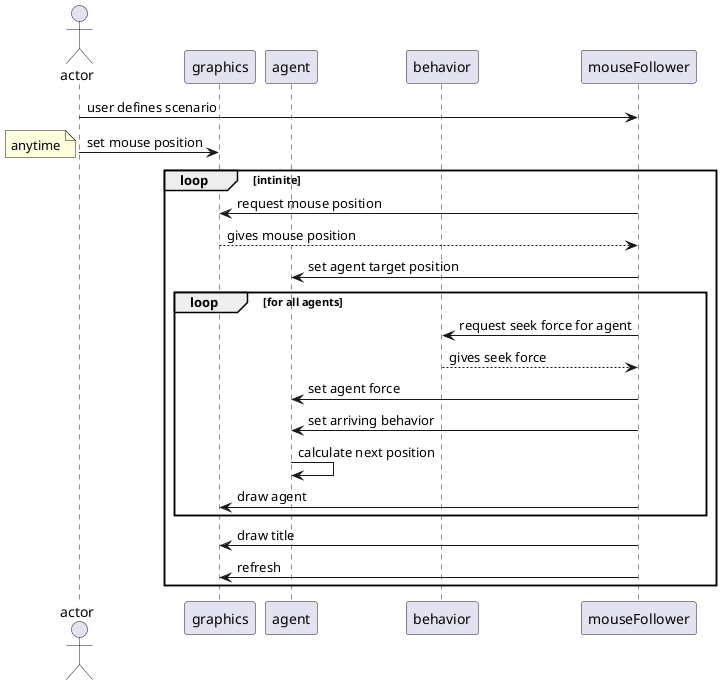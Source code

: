 @startuml
actor actor as user
participant graphics as view
participant agent as agent
participant behavior as steeringBehavior
participant mouseFollower as mF

user -> mF: user defines scenario
user -> view:  set mouse position
note left: anytime
loop intinite    
    mF -> view: request mouse position
    view --> mF: gives mouse position
    mF -> agent: set agent target position
    loop for all agents
    mF -> steeringBehavior: request seek force for agent
    steeringBehavior --> mF: gives seek force
    mF -> agent: set agent force
    mF -> agent: set arriving behavior
    agent -> agent: calculate next position
    mF -> view: draw agent
    end
    mF -> view: draw title
    mF -> view: refresh
end
@enduml